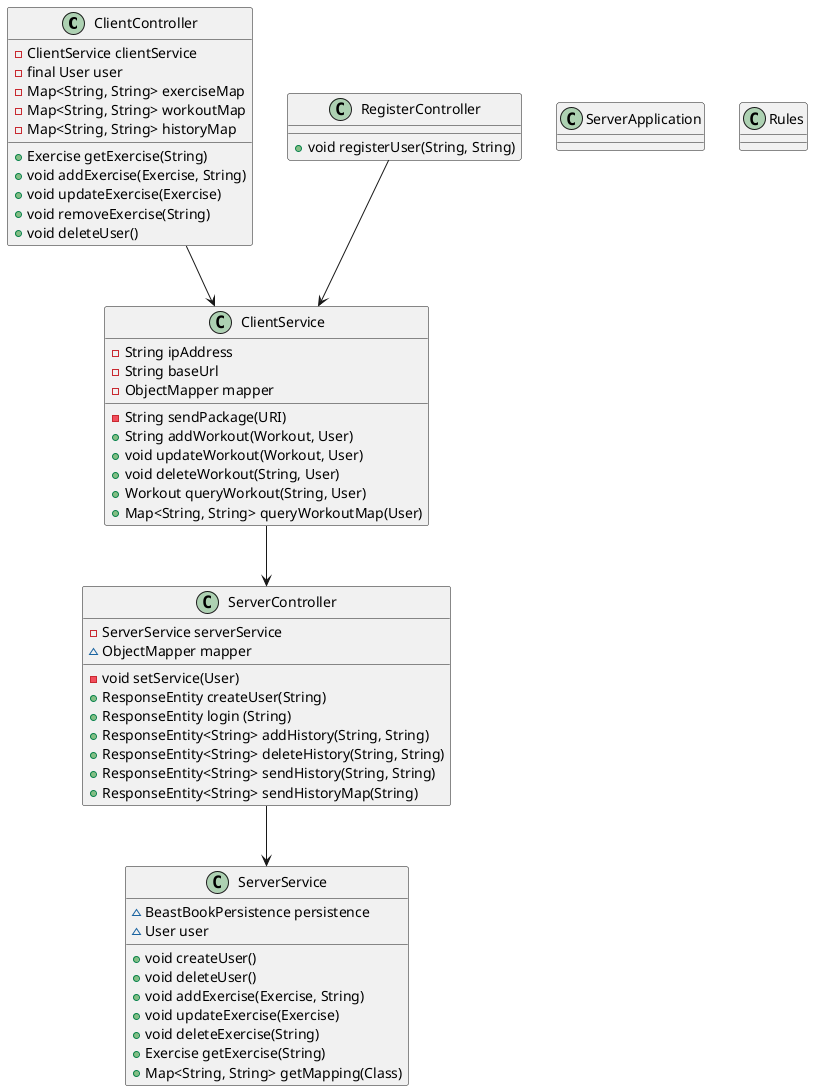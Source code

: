 @startuml Rest Diagram

class ClientController {
  -ClientService clientService
  -final User user
  -Map<String, String> exerciseMap
  -Map<String, String> workoutMap
  -Map<String, String> historyMap
  +Exercise getExercise(String)
  +void addExercise(Exercise, String)
  +void updateExercise(Exercise)
  +void removeExercise(String)
  +void deleteUser()
}

class ClientService {
  -String ipAddress
  -String baseUrl
  -ObjectMapper mapper
  -String sendPackage(URI)
  +String addWorkout(Workout, User)
  +void updateWorkout(Workout, User)
  +void deleteWorkout(String, User)
  +Workout queryWorkout(String, User)
  +Map<String, String> queryWorkoutMap(User)
}

class RegisterController {
  +void registerUser(String, String)
}

class ServerService {
  ~BeastBookPersistence persistence
  ~User user
  +void createUser()
  +void deleteUser()
  +void addExercise(Exercise, String)
  +void updateExercise(Exercise)
  +void deleteExercise(String)
  +Exercise getExercise(String)
  +Map<String, String> getMapping(Class)
}

class ServerController {
  -ServerService serverService
  ~ObjectMapper mapper
  -void setService(User)
  +ResponseEntity createUser(String)
  +ResponseEntity login (String)
  +ResponseEntity<String> addHistory(String, String)
  +ResponseEntity<String> deleteHistory(String, String)
  +ResponseEntity<String> sendHistory(String, String)
  +ResponseEntity<String> sendHistoryMap(String)
}

class ServerApplication {

}

class Rules {
}

ClientController --> ClientService
ClientService --> ServerController
ServerController --> ServerService
RegisterController --> ClientService

/'
rest -- client
rest -- server
rest -- ServerApplication

client -- ClientService
client -- ClientController
client -- RegisterController
server -- ServerService
server -- ServerController
server -- Rules
'/
@enduml
